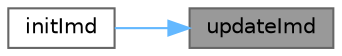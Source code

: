 digraph "updateImd"
{
 // LATEX_PDF_SIZE
  bgcolor="transparent";
  edge [fontname=Helvetica,fontsize=10,labelfontname=Helvetica,labelfontsize=10];
  node [fontname=Helvetica,fontsize=10,shape=box,height=0.2,width=0.4];
  rankdir="RL";
  Node1 [label="updateImd",height=0.2,width=0.4,color="gray40", fillcolor="grey60", style="filled", fontcolor="black",tooltip="Updates the IMD data."];
  Node1 -> Node2 [dir="back",color="steelblue1",style="solid"];
  Node2 [label="initImd",height=0.2,width=0.4,color="grey40", fillcolor="white", style="filled",URL="$Imd_8c.html#a4920d20ec1d5bea9a18548398159754b",tooltip="Initializes the IMD with the given frequency."];
}
